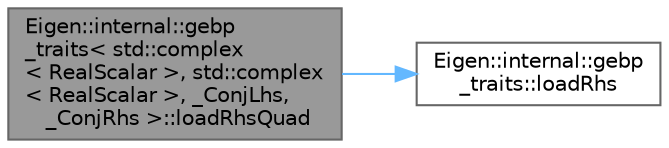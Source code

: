 digraph "Eigen::internal::gebp_traits&lt; std::complex&lt; RealScalar &gt;, std::complex&lt; RealScalar &gt;, _ConjLhs, _ConjRhs &gt;::loadRhsQuad"
{
 // LATEX_PDF_SIZE
  bgcolor="transparent";
  edge [fontname=Helvetica,fontsize=10,labelfontname=Helvetica,labelfontsize=10];
  node [fontname=Helvetica,fontsize=10,shape=box,height=0.2,width=0.4];
  rankdir="LR";
  Node1 [id="Node000001",label="Eigen::internal::gebp\l_traits\< std::complex\l\< RealScalar \>, std::complex\l\< RealScalar \>, _ConjLhs,\l _ConjRhs \>::loadRhsQuad",height=0.2,width=0.4,color="gray40", fillcolor="grey60", style="filled", fontcolor="black",tooltip=" "];
  Node1 -> Node2 [id="edge1_Node000001_Node000002",color="steelblue1",style="solid",tooltip=" "];
  Node2 [id="Node000002",label="Eigen::internal::gebp\l_traits::loadRhs",height=0.2,width=0.4,color="grey40", fillcolor="white", style="filled",URL="$class_eigen_1_1internal_1_1gebp__traits.html#aa9ae85d85eae99a248dae6b2350999db",tooltip=" "];
}
